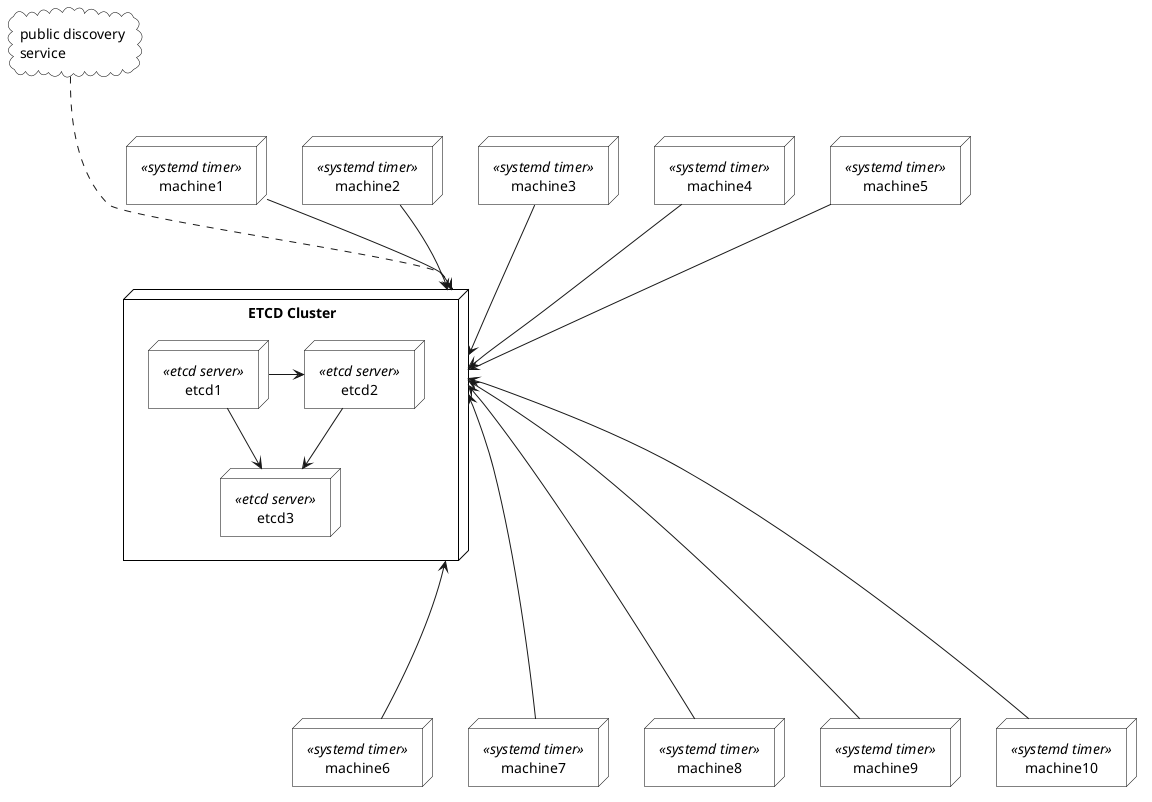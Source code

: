 @startuml
skinparam cloud {
    BackgroundColor white
    BorderColor black
}
skinparam component {
    BackgroundColor white
    BorderColor black
}
skinparam artifact{
    BackgroundColor white
    BorderColor black
}
skinparam actor {
    BackgroundColor white
    BorderColor black
}
skinparam node {
    BackgroundColor white
    BorderColor black
}
cloud "public discovery\nservice" as public

node machine1 <<systemd timer>>
node machine2 <<systemd timer>>
node machine3 <<systemd timer>>
node machine4 <<systemd timer>>
node machine5 <<systemd timer>>
node machine6 <<systemd timer>>
node machine7 <<systemd timer>>
node machine8 <<systemd timer>>
node machine9 <<systemd timer>>
node machine10 <<systemd timer>>

node "ETCD Cluster" as cc {
    node etcd1 <<etcd server>>
    node etcd2 <<etcd server>>
    node etcd3 <<etcd server>>

    etcd1 -> etcd2
    etcd1 --> etcd3
    etcd2 --> etcd3
}

machine1 ---> cc
machine2 ---> cc
machine3 ---> cc
machine4 ---> cc
machine5 ---> cc
cc <----- machine6
cc <----- machine7
cc <----- machine8
cc <----- machine9
cc <----- machine10


public .... cc

@enduml